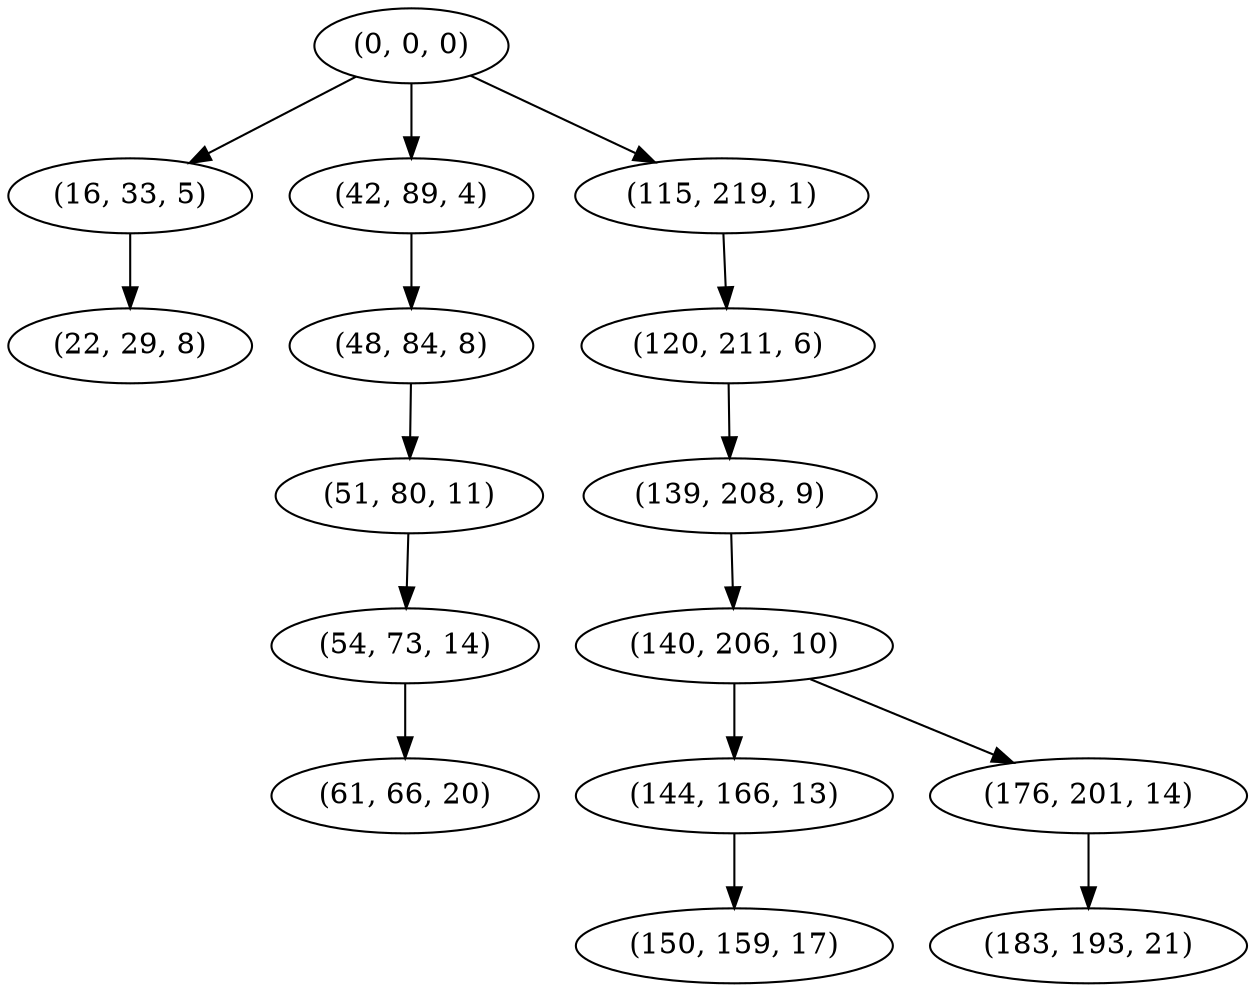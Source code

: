 digraph tree {
    "(0, 0, 0)";
    "(16, 33, 5)";
    "(22, 29, 8)";
    "(42, 89, 4)";
    "(48, 84, 8)";
    "(51, 80, 11)";
    "(54, 73, 14)";
    "(61, 66, 20)";
    "(115, 219, 1)";
    "(120, 211, 6)";
    "(139, 208, 9)";
    "(140, 206, 10)";
    "(144, 166, 13)";
    "(150, 159, 17)";
    "(176, 201, 14)";
    "(183, 193, 21)";
    "(0, 0, 0)" -> "(16, 33, 5)";
    "(0, 0, 0)" -> "(42, 89, 4)";
    "(0, 0, 0)" -> "(115, 219, 1)";
    "(16, 33, 5)" -> "(22, 29, 8)";
    "(42, 89, 4)" -> "(48, 84, 8)";
    "(48, 84, 8)" -> "(51, 80, 11)";
    "(51, 80, 11)" -> "(54, 73, 14)";
    "(54, 73, 14)" -> "(61, 66, 20)";
    "(115, 219, 1)" -> "(120, 211, 6)";
    "(120, 211, 6)" -> "(139, 208, 9)";
    "(139, 208, 9)" -> "(140, 206, 10)";
    "(140, 206, 10)" -> "(144, 166, 13)";
    "(140, 206, 10)" -> "(176, 201, 14)";
    "(144, 166, 13)" -> "(150, 159, 17)";
    "(176, 201, 14)" -> "(183, 193, 21)";
}
